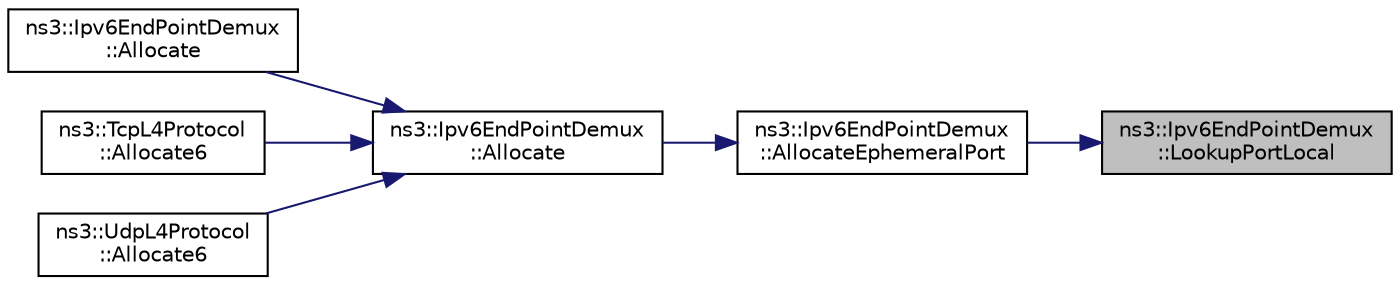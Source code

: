 digraph "ns3::Ipv6EndPointDemux::LookupPortLocal"
{
 // LATEX_PDF_SIZE
  edge [fontname="Helvetica",fontsize="10",labelfontname="Helvetica",labelfontsize="10"];
  node [fontname="Helvetica",fontsize="10",shape=record];
  rankdir="RL";
  Node1 [label="ns3::Ipv6EndPointDemux\l::LookupPortLocal",height=0.2,width=0.4,color="black", fillcolor="grey75", style="filled", fontcolor="black",tooltip="Lookup for port local."];
  Node1 -> Node2 [dir="back",color="midnightblue",fontsize="10",style="solid",fontname="Helvetica"];
  Node2 [label="ns3::Ipv6EndPointDemux\l::AllocateEphemeralPort",height=0.2,width=0.4,color="black", fillcolor="white", style="filled",URL="$classns3_1_1_ipv6_end_point_demux.html#ab90aedc09152333c086615a8897568c8",tooltip="Allocate a ephemeral port."];
  Node2 -> Node3 [dir="back",color="midnightblue",fontsize="10",style="solid",fontname="Helvetica"];
  Node3 [label="ns3::Ipv6EndPointDemux\l::Allocate",height=0.2,width=0.4,color="black", fillcolor="white", style="filled",URL="$classns3_1_1_ipv6_end_point_demux.html#a586cf13b626d18745734faf36ecdd158",tooltip="Allocate a Ipv6EndPoint."];
  Node3 -> Node4 [dir="back",color="midnightblue",fontsize="10",style="solid",fontname="Helvetica"];
  Node4 [label="ns3::Ipv6EndPointDemux\l::Allocate",height=0.2,width=0.4,color="black", fillcolor="white", style="filled",URL="$classns3_1_1_ipv6_end_point_demux.html#ac29c3724988e7d6371e2f80d30c2c4c2",tooltip="Allocate a Ipv6EndPoint."];
  Node3 -> Node5 [dir="back",color="midnightblue",fontsize="10",style="solid",fontname="Helvetica"];
  Node5 [label="ns3::TcpL4Protocol\l::Allocate6",height=0.2,width=0.4,color="black", fillcolor="white", style="filled",URL="$classns3_1_1_tcp_l4_protocol.html#ad893d914b5fa45d29bd5a66ab29e9b9b",tooltip="Allocate an IPv6 Endpoint."];
  Node3 -> Node6 [dir="back",color="midnightblue",fontsize="10",style="solid",fontname="Helvetica"];
  Node6 [label="ns3::UdpL4Protocol\l::Allocate6",height=0.2,width=0.4,color="black", fillcolor="white", style="filled",URL="$classns3_1_1_udp_l4_protocol.html#ac24dba915979036a3ece31a6f7678cb8",tooltip="Allocate an IPv6 Endpoint."];
}

